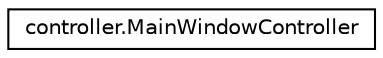 digraph "Graphical Class Hierarchy"
{
 // LATEX_PDF_SIZE
  edge [fontname="Helvetica",fontsize="10",labelfontname="Helvetica",labelfontsize="10"];
  node [fontname="Helvetica",fontsize="10",shape=record];
  rankdir="LR";
  Node0 [label="controller.MainWindowController",height=0.2,width=0.4,color="black", fillcolor="white", style="filled",URL="$d8/d45/classcontroller_1_1MainWindowController.html",tooltip="The MainWindowController contains the entire logic of the main window view."];
}
